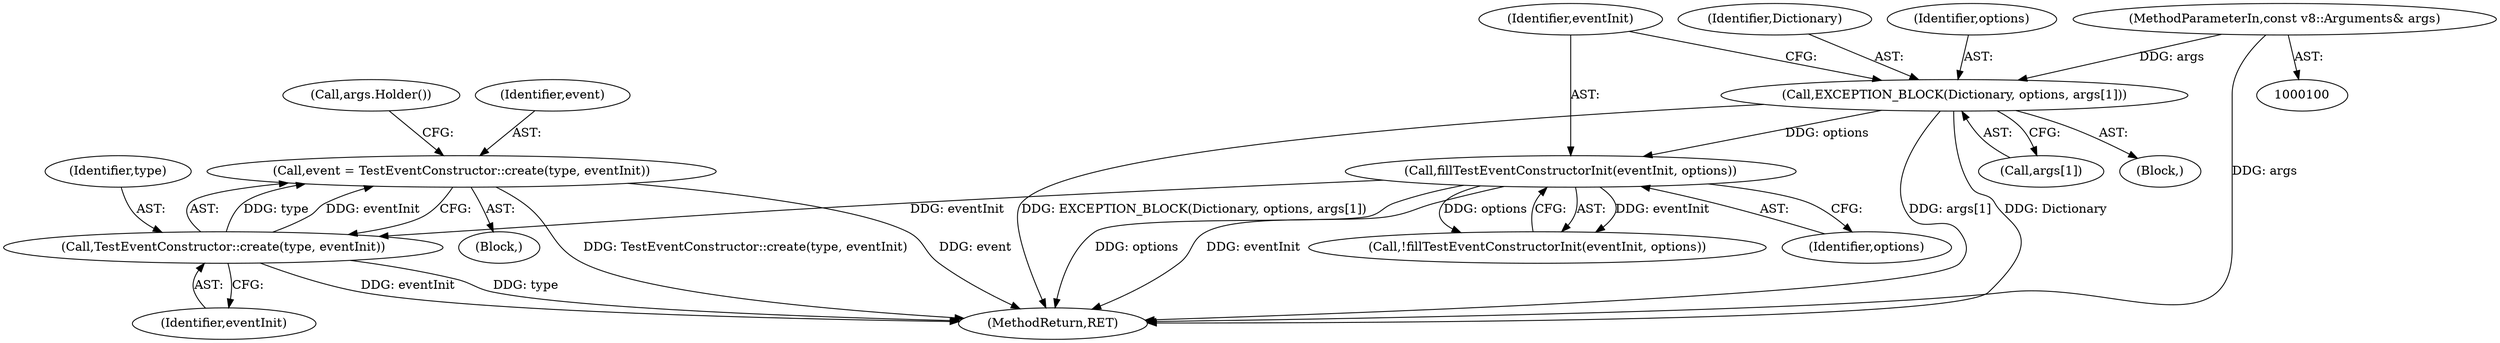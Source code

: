 digraph "0_Chrome_e9372a1bfd3588a80fcf49aa07321f0971dd6091_3@API" {
"1000144" [label="(Call,event = TestEventConstructor::create(type, eventInit))"];
"1000146" [label="(Call,TestEventConstructor::create(type, eventInit))"];
"1000138" [label="(Call,fillTestEventConstructorInit(eventInit, options))"];
"1000130" [label="(Call,EXCEPTION_BLOCK(Dictionary, options, args[1]))"];
"1000101" [label="(MethodParameterIn,const v8::Arguments& args)"];
"1000146" [label="(Call,TestEventConstructor::create(type, eventInit))"];
"1000139" [label="(Identifier,eventInit)"];
"1000129" [label="(Block,)"];
"1000133" [label="(Call,args[1])"];
"1000131" [label="(Identifier,Dictionary)"];
"1000132" [label="(Identifier,options)"];
"1000140" [label="(Identifier,options)"];
"1000145" [label="(Identifier,event)"];
"1000150" [label="(Call,args.Holder())"];
"1000130" [label="(Call,EXCEPTION_BLOCK(Dictionary, options, args[1]))"];
"1000156" [label="(MethodReturn,RET)"];
"1000102" [label="(Block,)"];
"1000101" [label="(MethodParameterIn,const v8::Arguments& args)"];
"1000148" [label="(Identifier,eventInit)"];
"1000147" [label="(Identifier,type)"];
"1000138" [label="(Call,fillTestEventConstructorInit(eventInit, options))"];
"1000137" [label="(Call,!fillTestEventConstructorInit(eventInit, options))"];
"1000144" [label="(Call,event = TestEventConstructor::create(type, eventInit))"];
"1000144" -> "1000102"  [label="AST: "];
"1000144" -> "1000146"  [label="CFG: "];
"1000145" -> "1000144"  [label="AST: "];
"1000146" -> "1000144"  [label="AST: "];
"1000150" -> "1000144"  [label="CFG: "];
"1000144" -> "1000156"  [label="DDG: TestEventConstructor::create(type, eventInit)"];
"1000144" -> "1000156"  [label="DDG: event"];
"1000146" -> "1000144"  [label="DDG: type"];
"1000146" -> "1000144"  [label="DDG: eventInit"];
"1000146" -> "1000148"  [label="CFG: "];
"1000147" -> "1000146"  [label="AST: "];
"1000148" -> "1000146"  [label="AST: "];
"1000146" -> "1000156"  [label="DDG: eventInit"];
"1000146" -> "1000156"  [label="DDG: type"];
"1000138" -> "1000146"  [label="DDG: eventInit"];
"1000138" -> "1000137"  [label="AST: "];
"1000138" -> "1000140"  [label="CFG: "];
"1000139" -> "1000138"  [label="AST: "];
"1000140" -> "1000138"  [label="AST: "];
"1000137" -> "1000138"  [label="CFG: "];
"1000138" -> "1000156"  [label="DDG: options"];
"1000138" -> "1000156"  [label="DDG: eventInit"];
"1000138" -> "1000137"  [label="DDG: eventInit"];
"1000138" -> "1000137"  [label="DDG: options"];
"1000130" -> "1000138"  [label="DDG: options"];
"1000130" -> "1000129"  [label="AST: "];
"1000130" -> "1000133"  [label="CFG: "];
"1000131" -> "1000130"  [label="AST: "];
"1000132" -> "1000130"  [label="AST: "];
"1000133" -> "1000130"  [label="AST: "];
"1000139" -> "1000130"  [label="CFG: "];
"1000130" -> "1000156"  [label="DDG: Dictionary"];
"1000130" -> "1000156"  [label="DDG: EXCEPTION_BLOCK(Dictionary, options, args[1])"];
"1000130" -> "1000156"  [label="DDG: args[1]"];
"1000101" -> "1000130"  [label="DDG: args"];
"1000101" -> "1000100"  [label="AST: "];
"1000101" -> "1000156"  [label="DDG: args"];
}
